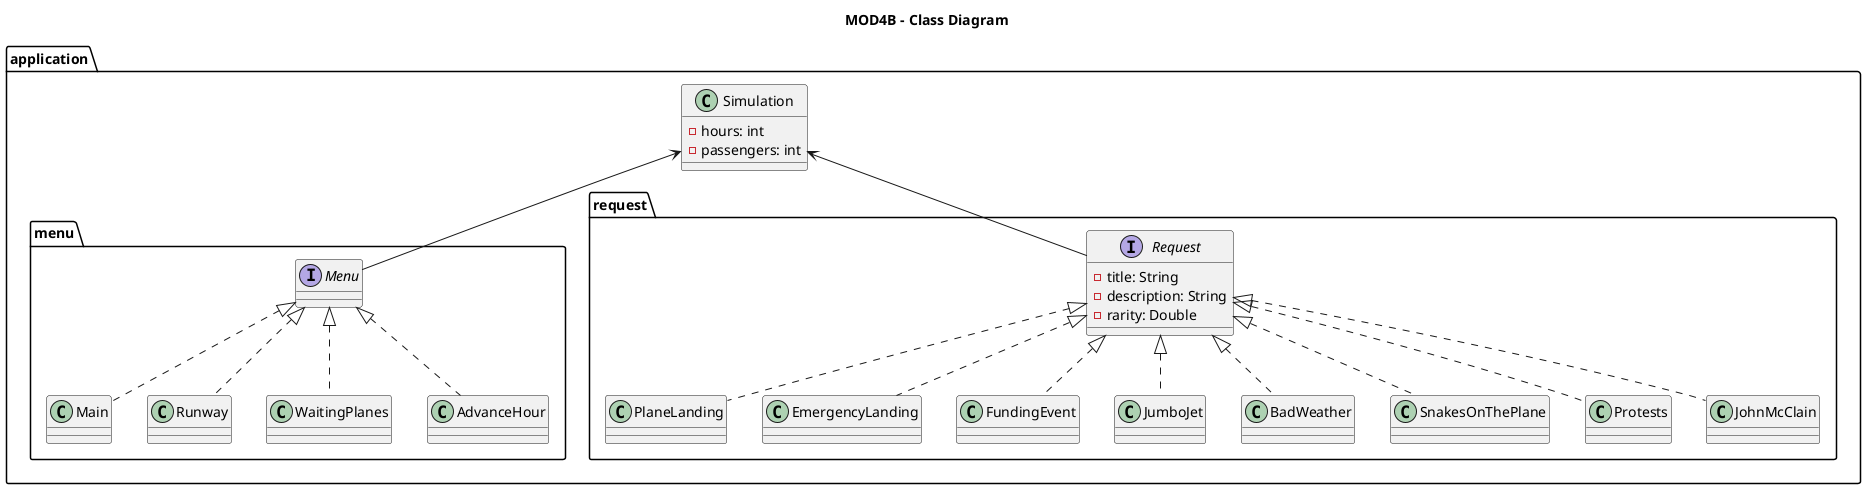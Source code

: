 @startuml

title MOD4B - Class Diagram

package application {
    
  class Simulation {
    - hours: int
    - passengers: int
  }

  package menu {
    
    interface Menu {
    }

    class Main implements Menu {
    }

    class Runway implements Menu {
    }

    class WaitingPlanes implements Menu {
    }

    class AdvanceHour implements Menu {
    }
  
  }  

  package request {
    interface Request {
      - title: String
      - description: String
      - rarity: Double
    }

    class PlaneLanding implements Request {
    }

    class EmergencyLanding implements Request {
    }

    class FundingEvent implements Request {
    }

    class JumboJet implements Request {
    }

    class BadWeather implements Request {
    }

    class SnakesOnThePlane implements Request {
    }

    class Protests implements Request {
    }

    class JohnMcClain implements Request {
    }
  }

  Menu -up-> Simulation
  Request -up-> Simulation

}

@enduml
